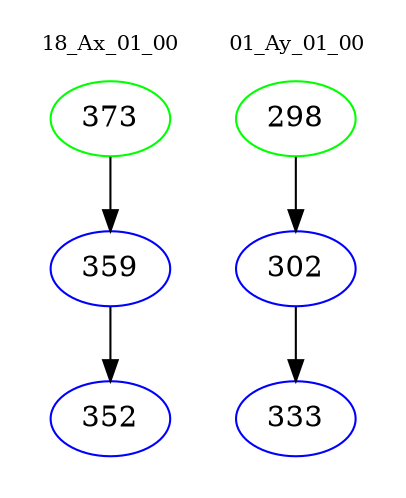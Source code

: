 digraph{
subgraph cluster_0 {
color = white
label = "18_Ax_01_00";
fontsize=10;
T0_373 [label="373", color="green"]
T0_373 -> T0_359 [color="black"]
T0_359 [label="359", color="blue"]
T0_359 -> T0_352 [color="black"]
T0_352 [label="352", color="blue"]
}
subgraph cluster_1 {
color = white
label = "01_Ay_01_00";
fontsize=10;
T1_298 [label="298", color="green"]
T1_298 -> T1_302 [color="black"]
T1_302 [label="302", color="blue"]
T1_302 -> T1_333 [color="black"]
T1_333 [label="333", color="blue"]
}
}
